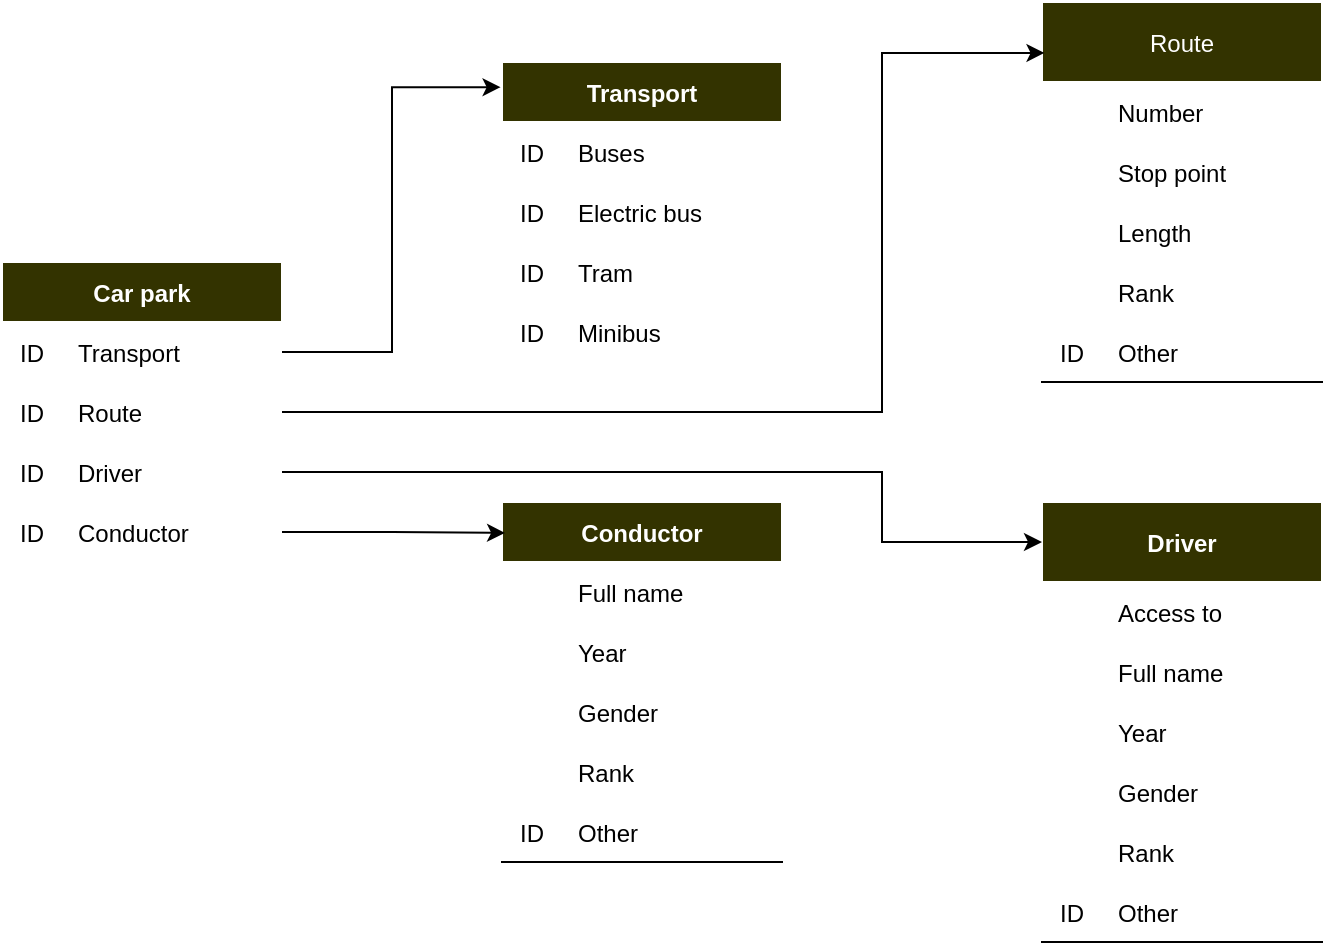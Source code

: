 <mxfile>
    <diagram id="J2nC1KWjKBRwTi9BxxFd" name="Страница 1">
        <mxGraphModel dx="1103" dy="544" grid="1" gridSize="10" guides="1" tooltips="1" connect="1" arrows="1" fold="1" page="1" pageScale="1" pageWidth="827" pageHeight="1169" math="0" shadow="0">
            <root>
                <mxCell id="0"/>
                <mxCell id="1" parent="0"/>
                <mxCell id="tREHJ7N1_3BdbwjRPUHt-402" value="Car park" style="shape=table;startSize=30;container=1;collapsible=1;childLayout=tableLayout;fixedRows=1;rowLines=0;fontStyle=1;align=center;resizeLast=1;fillColor=#333300;fontColor=#ffffff;strokeColor=#FFFFFF;gradientColor=none;swimlaneFillColor=default;" parent="1" vertex="1">
                    <mxGeometry x="80" y="340" width="140" height="150" as="geometry"/>
                </mxCell>
                <object label="" placeholders="1" id="tREHJ7N1_3BdbwjRPUHt-406">
                    <mxCell style="shape=tableRow;horizontal=0;startSize=0;swimlaneHead=0;swimlaneBody=0;fillColor=none;collapsible=0;dropTarget=0;points=[[0,0.5],[1,0.5]];portConstraint=eastwest;top=0;left=0;right=0;bottom=0;" parent="tREHJ7N1_3BdbwjRPUHt-402" vertex="1">
                        <mxGeometry y="30" width="140" height="30" as="geometry"/>
                    </mxCell>
                </object>
                <mxCell id="tREHJ7N1_3BdbwjRPUHt-407" value="ID" style="shape=partialRectangle;connectable=0;fillColor=none;top=0;left=0;bottom=0;right=0;editable=1;overflow=hidden;" parent="tREHJ7N1_3BdbwjRPUHt-406" vertex="1">
                    <mxGeometry width="30" height="30" as="geometry">
                        <mxRectangle width="30" height="30" as="alternateBounds"/>
                    </mxGeometry>
                </mxCell>
                <mxCell id="tREHJ7N1_3BdbwjRPUHt-408" value="Transport" style="shape=partialRectangle;connectable=0;fillColor=none;top=0;left=0;bottom=0;right=0;align=left;spacingLeft=6;overflow=hidden;" parent="tREHJ7N1_3BdbwjRPUHt-406" vertex="1">
                    <mxGeometry x="30" width="110" height="30" as="geometry">
                        <mxRectangle width="110" height="30" as="alternateBounds"/>
                    </mxGeometry>
                </mxCell>
                <mxCell id="tREHJ7N1_3BdbwjRPUHt-409" value="" style="shape=tableRow;horizontal=0;startSize=0;swimlaneHead=0;swimlaneBody=0;fillColor=none;collapsible=0;dropTarget=0;points=[[0,0.5],[1,0.5]];portConstraint=eastwest;top=0;left=0;right=0;bottom=0;" parent="tREHJ7N1_3BdbwjRPUHt-402" vertex="1">
                    <mxGeometry y="60" width="140" height="30" as="geometry"/>
                </mxCell>
                <mxCell id="tREHJ7N1_3BdbwjRPUHt-410" value="ID" style="shape=partialRectangle;connectable=0;fillColor=none;top=0;left=0;bottom=0;right=0;editable=1;overflow=hidden;" parent="tREHJ7N1_3BdbwjRPUHt-409" vertex="1">
                    <mxGeometry width="30" height="30" as="geometry">
                        <mxRectangle width="30" height="30" as="alternateBounds"/>
                    </mxGeometry>
                </mxCell>
                <mxCell id="tREHJ7N1_3BdbwjRPUHt-411" value="Route" style="shape=partialRectangle;connectable=0;fillColor=none;top=0;left=0;bottom=0;right=0;align=left;spacingLeft=6;overflow=hidden;" parent="tREHJ7N1_3BdbwjRPUHt-409" vertex="1">
                    <mxGeometry x="30" width="110" height="30" as="geometry">
                        <mxRectangle width="110" height="30" as="alternateBounds"/>
                    </mxGeometry>
                </mxCell>
                <mxCell id="tREHJ7N1_3BdbwjRPUHt-412" value="" style="shape=tableRow;horizontal=0;startSize=0;swimlaneHead=0;swimlaneBody=0;fillColor=none;collapsible=0;dropTarget=0;points=[[0,0.5],[1,0.5]];portConstraint=eastwest;top=0;left=0;right=0;bottom=0;" parent="tREHJ7N1_3BdbwjRPUHt-402" vertex="1">
                    <mxGeometry y="90" width="140" height="30" as="geometry"/>
                </mxCell>
                <mxCell id="tREHJ7N1_3BdbwjRPUHt-413" value="ID" style="shape=partialRectangle;connectable=0;fillColor=none;top=0;left=0;bottom=0;right=0;editable=1;overflow=hidden;" parent="tREHJ7N1_3BdbwjRPUHt-412" vertex="1">
                    <mxGeometry width="30" height="30" as="geometry">
                        <mxRectangle width="30" height="30" as="alternateBounds"/>
                    </mxGeometry>
                </mxCell>
                <mxCell id="tREHJ7N1_3BdbwjRPUHt-414" value="Driver" style="shape=partialRectangle;connectable=0;fillColor=none;top=0;left=0;bottom=0;right=0;align=left;spacingLeft=6;overflow=hidden;" parent="tREHJ7N1_3BdbwjRPUHt-412" vertex="1">
                    <mxGeometry x="30" width="110" height="30" as="geometry">
                        <mxRectangle width="110" height="30" as="alternateBounds"/>
                    </mxGeometry>
                </mxCell>
                <mxCell id="tREHJ7N1_3BdbwjRPUHt-415" value="" style="shape=tableRow;horizontal=0;startSize=0;swimlaneHead=0;swimlaneBody=0;fillColor=none;collapsible=0;dropTarget=0;points=[[0,0.5],[1,0.5]];portConstraint=eastwest;top=0;left=0;right=0;bottom=0;" parent="tREHJ7N1_3BdbwjRPUHt-402" vertex="1">
                    <mxGeometry y="120" width="140" height="30" as="geometry"/>
                </mxCell>
                <mxCell id="tREHJ7N1_3BdbwjRPUHt-416" value="ID" style="shape=partialRectangle;connectable=0;fillColor=none;top=0;left=0;bottom=0;right=0;editable=1;overflow=hidden;" parent="tREHJ7N1_3BdbwjRPUHt-415" vertex="1">
                    <mxGeometry width="30" height="30" as="geometry">
                        <mxRectangle width="30" height="30" as="alternateBounds"/>
                    </mxGeometry>
                </mxCell>
                <mxCell id="tREHJ7N1_3BdbwjRPUHt-417" value="Conductor" style="shape=partialRectangle;connectable=0;fillColor=none;top=0;left=0;bottom=0;right=0;align=left;spacingLeft=6;overflow=hidden;" parent="tREHJ7N1_3BdbwjRPUHt-415" vertex="1">
                    <mxGeometry x="30" width="110" height="30" as="geometry">
                        <mxRectangle width="110" height="30" as="alternateBounds"/>
                    </mxGeometry>
                </mxCell>
                <mxCell id="tREHJ7N1_3BdbwjRPUHt-418" value="Transport" style="shape=table;startSize=30;container=1;collapsible=1;childLayout=tableLayout;fixedRows=1;rowLines=0;fontStyle=1;align=center;resizeLast=1;fillColor=#333300;fontColor=#ffffff;strokeColor=#FFFFFF;gradientColor=none;swimlaneFillColor=default;" parent="1" vertex="1">
                    <mxGeometry x="330" y="240" width="140" height="150" as="geometry"/>
                </mxCell>
                <mxCell id="tREHJ7N1_3BdbwjRPUHt-422" value="" style="shape=tableRow;horizontal=0;startSize=0;swimlaneHead=0;swimlaneBody=0;fillColor=none;collapsible=0;dropTarget=0;points=[[0,0.5],[1,0.5]];portConstraint=eastwest;top=0;left=0;right=0;bottom=0;" parent="tREHJ7N1_3BdbwjRPUHt-418" vertex="1">
                    <mxGeometry y="30" width="140" height="30" as="geometry"/>
                </mxCell>
                <mxCell id="tREHJ7N1_3BdbwjRPUHt-423" value="ID" style="shape=partialRectangle;connectable=0;fillColor=none;top=0;left=0;bottom=0;right=0;editable=1;overflow=hidden;" parent="tREHJ7N1_3BdbwjRPUHt-422" vertex="1">
                    <mxGeometry width="30" height="30" as="geometry">
                        <mxRectangle width="30" height="30" as="alternateBounds"/>
                    </mxGeometry>
                </mxCell>
                <mxCell id="tREHJ7N1_3BdbwjRPUHt-424" value="Buses" style="shape=partialRectangle;connectable=0;fillColor=none;top=0;left=0;bottom=0;right=0;align=left;spacingLeft=6;overflow=hidden;" parent="tREHJ7N1_3BdbwjRPUHt-422" vertex="1">
                    <mxGeometry x="30" width="110" height="30" as="geometry">
                        <mxRectangle width="110" height="30" as="alternateBounds"/>
                    </mxGeometry>
                </mxCell>
                <mxCell id="tREHJ7N1_3BdbwjRPUHt-425" value="" style="shape=tableRow;horizontal=0;startSize=0;swimlaneHead=0;swimlaneBody=0;fillColor=none;collapsible=0;dropTarget=0;points=[[0,0.5],[1,0.5]];portConstraint=eastwest;top=0;left=0;right=0;bottom=0;" parent="tREHJ7N1_3BdbwjRPUHt-418" vertex="1">
                    <mxGeometry y="60" width="140" height="30" as="geometry"/>
                </mxCell>
                <mxCell id="tREHJ7N1_3BdbwjRPUHt-426" value="ID" style="shape=partialRectangle;connectable=0;fillColor=none;top=0;left=0;bottom=0;right=0;editable=1;overflow=hidden;" parent="tREHJ7N1_3BdbwjRPUHt-425" vertex="1">
                    <mxGeometry width="30" height="30" as="geometry">
                        <mxRectangle width="30" height="30" as="alternateBounds"/>
                    </mxGeometry>
                </mxCell>
                <mxCell id="tREHJ7N1_3BdbwjRPUHt-427" value="Electric bus" style="shape=partialRectangle;connectable=0;fillColor=none;top=0;left=0;bottom=0;right=0;align=left;spacingLeft=6;overflow=hidden;" parent="tREHJ7N1_3BdbwjRPUHt-425" vertex="1">
                    <mxGeometry x="30" width="110" height="30" as="geometry">
                        <mxRectangle width="110" height="30" as="alternateBounds"/>
                    </mxGeometry>
                </mxCell>
                <mxCell id="tREHJ7N1_3BdbwjRPUHt-428" value="" style="shape=tableRow;horizontal=0;startSize=0;swimlaneHead=0;swimlaneBody=0;fillColor=none;collapsible=0;dropTarget=0;points=[[0,0.5],[1,0.5]];portConstraint=eastwest;top=0;left=0;right=0;bottom=0;" parent="tREHJ7N1_3BdbwjRPUHt-418" vertex="1">
                    <mxGeometry y="90" width="140" height="30" as="geometry"/>
                </mxCell>
                <mxCell id="tREHJ7N1_3BdbwjRPUHt-429" value="ID" style="shape=partialRectangle;connectable=0;fillColor=none;top=0;left=0;bottom=0;right=0;editable=1;overflow=hidden;" parent="tREHJ7N1_3BdbwjRPUHt-428" vertex="1">
                    <mxGeometry width="30" height="30" as="geometry">
                        <mxRectangle width="30" height="30" as="alternateBounds"/>
                    </mxGeometry>
                </mxCell>
                <mxCell id="tREHJ7N1_3BdbwjRPUHt-430" value="Tram" style="shape=partialRectangle;connectable=0;fillColor=none;top=0;left=0;bottom=0;right=0;align=left;spacingLeft=6;overflow=hidden;" parent="tREHJ7N1_3BdbwjRPUHt-428" vertex="1">
                    <mxGeometry x="30" width="110" height="30" as="geometry">
                        <mxRectangle width="110" height="30" as="alternateBounds"/>
                    </mxGeometry>
                </mxCell>
                <mxCell id="tREHJ7N1_3BdbwjRPUHt-431" value="" style="shape=tableRow;horizontal=0;startSize=0;swimlaneHead=0;swimlaneBody=0;fillColor=none;collapsible=0;dropTarget=0;points=[[0,0.5],[1,0.5]];portConstraint=eastwest;top=0;left=0;right=0;bottom=0;" parent="tREHJ7N1_3BdbwjRPUHt-418" vertex="1">
                    <mxGeometry y="120" width="140" height="30" as="geometry"/>
                </mxCell>
                <mxCell id="tREHJ7N1_3BdbwjRPUHt-432" value="ID" style="shape=partialRectangle;connectable=0;fillColor=none;top=0;left=0;bottom=0;right=0;editable=1;overflow=hidden;" parent="tREHJ7N1_3BdbwjRPUHt-431" vertex="1">
                    <mxGeometry width="30" height="30" as="geometry">
                        <mxRectangle width="30" height="30" as="alternateBounds"/>
                    </mxGeometry>
                </mxCell>
                <mxCell id="tREHJ7N1_3BdbwjRPUHt-433" value="Minibus" style="shape=partialRectangle;connectable=0;fillColor=none;top=0;left=0;bottom=0;right=0;align=left;spacingLeft=6;overflow=hidden;" parent="tREHJ7N1_3BdbwjRPUHt-431" vertex="1">
                    <mxGeometry x="30" width="110" height="30" as="geometry">
                        <mxRectangle width="110" height="30" as="alternateBounds"/>
                    </mxGeometry>
                </mxCell>
                <mxCell id="tREHJ7N1_3BdbwjRPUHt-434" style="edgeStyle=orthogonalEdgeStyle;rounded=0;orthogonalLoop=1;jettySize=auto;html=1;exitX=1;exitY=0.5;exitDx=0;exitDy=0;entryX=-0.005;entryY=0.084;entryDx=0;entryDy=0;entryPerimeter=0;" parent="1" source="tREHJ7N1_3BdbwjRPUHt-406" target="tREHJ7N1_3BdbwjRPUHt-418" edge="1">
                    <mxGeometry relative="1" as="geometry"/>
                </mxCell>
                <mxCell id="tREHJ7N1_3BdbwjRPUHt-435" value="Driver" style="shape=table;startSize=40;container=1;collapsible=1;childLayout=tableLayout;fixedRows=1;rowLines=0;fontStyle=1;align=center;resizeLast=1;fillColor=#333300;fontColor=#ffffff;strokeColor=#FFFFFF;gradientColor=none;swimlaneFillColor=default;" parent="1" vertex="1">
                    <mxGeometry x="600" y="460" width="140" height="220" as="geometry"/>
                </mxCell>
                <mxCell id="2" style="shape=tableRow;horizontal=0;startSize=0;swimlaneHead=0;swimlaneBody=0;fillColor=none;collapsible=0;dropTarget=0;points=[[0,0.5],[1,0.5]];portConstraint=eastwest;top=0;left=0;right=0;bottom=0;" vertex="1" parent="tREHJ7N1_3BdbwjRPUHt-435">
                    <mxGeometry y="40" width="140" height="30" as="geometry"/>
                </mxCell>
                <mxCell id="3" style="shape=partialRectangle;connectable=0;fillColor=none;top=0;left=0;bottom=0;right=0;editable=1;overflow=hidden;" vertex="1" parent="2">
                    <mxGeometry width="30" height="30" as="geometry">
                        <mxRectangle width="30" height="30" as="alternateBounds"/>
                    </mxGeometry>
                </mxCell>
                <mxCell id="4" value="Access to" style="shape=partialRectangle;connectable=0;fillColor=none;top=0;left=0;bottom=0;right=0;align=left;spacingLeft=6;overflow=hidden;" vertex="1" parent="2">
                    <mxGeometry x="30" width="110" height="30" as="geometry">
                        <mxRectangle width="110" height="30" as="alternateBounds"/>
                    </mxGeometry>
                </mxCell>
                <mxCell id="tREHJ7N1_3BdbwjRPUHt-439" value="" style="shape=tableRow;horizontal=0;startSize=0;swimlaneHead=0;swimlaneBody=0;fillColor=none;collapsible=0;dropTarget=0;points=[[0,0.5],[1,0.5]];portConstraint=eastwest;top=0;left=0;right=0;bottom=0;" parent="tREHJ7N1_3BdbwjRPUHt-435" vertex="1">
                    <mxGeometry y="70" width="140" height="30" as="geometry"/>
                </mxCell>
                <mxCell id="tREHJ7N1_3BdbwjRPUHt-440" value="" style="shape=partialRectangle;connectable=0;fillColor=none;top=0;left=0;bottom=0;right=0;editable=1;overflow=hidden;" parent="tREHJ7N1_3BdbwjRPUHt-439" vertex="1">
                    <mxGeometry width="30" height="30" as="geometry">
                        <mxRectangle width="30" height="30" as="alternateBounds"/>
                    </mxGeometry>
                </mxCell>
                <mxCell id="tREHJ7N1_3BdbwjRPUHt-441" value="Full name" style="shape=partialRectangle;connectable=0;fillColor=none;top=0;left=0;bottom=0;right=0;align=left;spacingLeft=6;overflow=hidden;" parent="tREHJ7N1_3BdbwjRPUHt-439" vertex="1">
                    <mxGeometry x="30" width="110" height="30" as="geometry">
                        <mxRectangle width="110" height="30" as="alternateBounds"/>
                    </mxGeometry>
                </mxCell>
                <mxCell id="tREHJ7N1_3BdbwjRPUHt-442" value="" style="shape=tableRow;horizontal=0;startSize=0;swimlaneHead=0;swimlaneBody=0;fillColor=none;collapsible=0;dropTarget=0;points=[[0,0.5],[1,0.5]];portConstraint=eastwest;top=0;left=0;right=0;bottom=0;" parent="tREHJ7N1_3BdbwjRPUHt-435" vertex="1">
                    <mxGeometry y="100" width="140" height="30" as="geometry"/>
                </mxCell>
                <mxCell id="tREHJ7N1_3BdbwjRPUHt-443" value="" style="shape=partialRectangle;connectable=0;fillColor=none;top=0;left=0;bottom=0;right=0;editable=1;overflow=hidden;" parent="tREHJ7N1_3BdbwjRPUHt-442" vertex="1">
                    <mxGeometry width="30" height="30" as="geometry">
                        <mxRectangle width="30" height="30" as="alternateBounds"/>
                    </mxGeometry>
                </mxCell>
                <mxCell id="tREHJ7N1_3BdbwjRPUHt-444" value="Year" style="shape=partialRectangle;connectable=0;fillColor=none;top=0;left=0;bottom=0;right=0;align=left;spacingLeft=6;overflow=hidden;" parent="tREHJ7N1_3BdbwjRPUHt-442" vertex="1">
                    <mxGeometry x="30" width="110" height="30" as="geometry">
                        <mxRectangle width="110" height="30" as="alternateBounds"/>
                    </mxGeometry>
                </mxCell>
                <mxCell id="tREHJ7N1_3BdbwjRPUHt-445" value="" style="shape=tableRow;horizontal=0;startSize=0;swimlaneHead=0;swimlaneBody=0;fillColor=none;collapsible=0;dropTarget=0;points=[[0,0.5],[1,0.5]];portConstraint=eastwest;top=0;left=0;right=0;bottom=0;" parent="tREHJ7N1_3BdbwjRPUHt-435" vertex="1">
                    <mxGeometry y="130" width="140" height="30" as="geometry"/>
                </mxCell>
                <mxCell id="tREHJ7N1_3BdbwjRPUHt-446" value="" style="shape=partialRectangle;connectable=0;fillColor=none;top=0;left=0;bottom=0;right=0;editable=1;overflow=hidden;" parent="tREHJ7N1_3BdbwjRPUHt-445" vertex="1">
                    <mxGeometry width="30" height="30" as="geometry">
                        <mxRectangle width="30" height="30" as="alternateBounds"/>
                    </mxGeometry>
                </mxCell>
                <mxCell id="tREHJ7N1_3BdbwjRPUHt-447" value="Gender" style="shape=partialRectangle;connectable=0;fillColor=none;top=0;left=0;bottom=0;right=0;align=left;spacingLeft=6;overflow=hidden;" parent="tREHJ7N1_3BdbwjRPUHt-445" vertex="1">
                    <mxGeometry x="30" width="110" height="30" as="geometry">
                        <mxRectangle width="110" height="30" as="alternateBounds"/>
                    </mxGeometry>
                </mxCell>
                <mxCell id="tREHJ7N1_3BdbwjRPUHt-448" value="" style="shape=tableRow;horizontal=0;startSize=0;swimlaneHead=0;swimlaneBody=0;fillColor=none;collapsible=0;dropTarget=0;points=[[0,0.5],[1,0.5]];portConstraint=eastwest;top=0;left=0;right=0;bottom=0;" parent="tREHJ7N1_3BdbwjRPUHt-435" vertex="1">
                    <mxGeometry y="160" width="140" height="30" as="geometry"/>
                </mxCell>
                <mxCell id="tREHJ7N1_3BdbwjRPUHt-449" value="" style="shape=partialRectangle;connectable=0;fillColor=none;top=0;left=0;bottom=0;right=0;editable=1;overflow=hidden;" parent="tREHJ7N1_3BdbwjRPUHt-448" vertex="1">
                    <mxGeometry width="30" height="30" as="geometry">
                        <mxRectangle width="30" height="30" as="alternateBounds"/>
                    </mxGeometry>
                </mxCell>
                <mxCell id="tREHJ7N1_3BdbwjRPUHt-450" value="Rank" style="shape=partialRectangle;connectable=0;fillColor=none;top=0;left=0;bottom=0;right=0;align=left;spacingLeft=6;overflow=hidden;" parent="tREHJ7N1_3BdbwjRPUHt-448" vertex="1">
                    <mxGeometry x="30" width="110" height="30" as="geometry">
                        <mxRectangle width="110" height="30" as="alternateBounds"/>
                    </mxGeometry>
                </mxCell>
                <mxCell id="tREHJ7N1_3BdbwjRPUHt-436" value="" style="shape=tableRow;horizontal=0;startSize=0;swimlaneHead=0;swimlaneBody=0;fillColor=none;collapsible=0;dropTarget=0;points=[[0,0.5],[1,0.5]];portConstraint=eastwest;top=0;left=0;right=0;bottom=1;" parent="tREHJ7N1_3BdbwjRPUHt-435" vertex="1">
                    <mxGeometry y="190" width="140" height="30" as="geometry"/>
                </mxCell>
                <mxCell id="tREHJ7N1_3BdbwjRPUHt-437" value="ID" style="shape=partialRectangle;connectable=0;fillColor=none;top=0;left=0;bottom=0;right=0;fontStyle=0;overflow=hidden;" parent="tREHJ7N1_3BdbwjRPUHt-436" vertex="1">
                    <mxGeometry width="30" height="30" as="geometry">
                        <mxRectangle width="30" height="30" as="alternateBounds"/>
                    </mxGeometry>
                </mxCell>
                <mxCell id="tREHJ7N1_3BdbwjRPUHt-438" value="Other" style="shape=partialRectangle;connectable=0;fillColor=none;top=0;left=0;bottom=0;right=0;align=left;spacingLeft=6;fontStyle=0;overflow=hidden;" parent="tREHJ7N1_3BdbwjRPUHt-436" vertex="1">
                    <mxGeometry x="30" width="110" height="30" as="geometry">
                        <mxRectangle width="110" height="30" as="alternateBounds"/>
                    </mxGeometry>
                </mxCell>
                <mxCell id="tREHJ7N1_3BdbwjRPUHt-451" value="Route" style="shape=table;startSize=40;container=1;collapsible=1;childLayout=tableLayout;fixedRows=1;rowLines=0;fontStyle=0;align=center;resizeLast=1;fillColor=#333300;fontColor=#ffffff;strokeColor=#FFFFFF;gradientColor=none;swimlaneFillColor=default;" parent="1" vertex="1">
                    <mxGeometry x="600" y="210" width="140" height="190" as="geometry"/>
                </mxCell>
                <mxCell id="tREHJ7N1_3BdbwjRPUHt-455" value="" style="shape=tableRow;horizontal=0;startSize=0;swimlaneHead=0;swimlaneBody=0;fillColor=none;collapsible=0;dropTarget=0;points=[[0,0.5],[1,0.5]];portConstraint=eastwest;top=0;left=0;right=0;bottom=0;" parent="tREHJ7N1_3BdbwjRPUHt-451" vertex="1">
                    <mxGeometry y="40" width="140" height="30" as="geometry"/>
                </mxCell>
                <mxCell id="tREHJ7N1_3BdbwjRPUHt-456" value="" style="shape=partialRectangle;connectable=0;fillColor=none;top=0;left=0;bottom=0;right=0;editable=1;overflow=hidden;" parent="tREHJ7N1_3BdbwjRPUHt-455" vertex="1">
                    <mxGeometry width="30" height="30" as="geometry">
                        <mxRectangle width="30" height="30" as="alternateBounds"/>
                    </mxGeometry>
                </mxCell>
                <mxCell id="tREHJ7N1_3BdbwjRPUHt-457" value="Number" style="shape=partialRectangle;connectable=0;fillColor=none;top=0;left=0;bottom=0;right=0;align=left;spacingLeft=6;overflow=hidden;" parent="tREHJ7N1_3BdbwjRPUHt-455" vertex="1">
                    <mxGeometry x="30" width="110" height="30" as="geometry">
                        <mxRectangle width="110" height="30" as="alternateBounds"/>
                    </mxGeometry>
                </mxCell>
                <mxCell id="tREHJ7N1_3BdbwjRPUHt-458" value="" style="shape=tableRow;horizontal=0;startSize=0;swimlaneHead=0;swimlaneBody=0;fillColor=none;collapsible=0;dropTarget=0;points=[[0,0.5],[1,0.5]];portConstraint=eastwest;top=0;left=0;right=0;bottom=0;" parent="tREHJ7N1_3BdbwjRPUHt-451" vertex="1">
                    <mxGeometry y="70" width="140" height="30" as="geometry"/>
                </mxCell>
                <mxCell id="tREHJ7N1_3BdbwjRPUHt-459" value="" style="shape=partialRectangle;connectable=0;fillColor=none;top=0;left=0;bottom=0;right=0;editable=1;overflow=hidden;" parent="tREHJ7N1_3BdbwjRPUHt-458" vertex="1">
                    <mxGeometry width="30" height="30" as="geometry">
                        <mxRectangle width="30" height="30" as="alternateBounds"/>
                    </mxGeometry>
                </mxCell>
                <mxCell id="tREHJ7N1_3BdbwjRPUHt-460" value="Stop point" style="shape=partialRectangle;connectable=0;fillColor=none;top=0;left=0;bottom=0;right=0;align=left;spacingLeft=6;overflow=hidden;" parent="tREHJ7N1_3BdbwjRPUHt-458" vertex="1">
                    <mxGeometry x="30" width="110" height="30" as="geometry">
                        <mxRectangle width="110" height="30" as="alternateBounds"/>
                    </mxGeometry>
                </mxCell>
                <mxCell id="tREHJ7N1_3BdbwjRPUHt-461" value="" style="shape=tableRow;horizontal=0;startSize=0;swimlaneHead=0;swimlaneBody=0;fillColor=none;collapsible=0;dropTarget=0;points=[[0,0.5],[1,0.5]];portConstraint=eastwest;top=0;left=0;right=0;bottom=0;" parent="tREHJ7N1_3BdbwjRPUHt-451" vertex="1">
                    <mxGeometry y="100" width="140" height="30" as="geometry"/>
                </mxCell>
                <mxCell id="tREHJ7N1_3BdbwjRPUHt-462" value="" style="shape=partialRectangle;connectable=0;fillColor=none;top=0;left=0;bottom=0;right=0;editable=1;overflow=hidden;" parent="tREHJ7N1_3BdbwjRPUHt-461" vertex="1">
                    <mxGeometry width="30" height="30" as="geometry">
                        <mxRectangle width="30" height="30" as="alternateBounds"/>
                    </mxGeometry>
                </mxCell>
                <mxCell id="tREHJ7N1_3BdbwjRPUHt-463" value="Length" style="shape=partialRectangle;connectable=0;fillColor=none;top=0;left=0;bottom=0;right=0;align=left;spacingLeft=6;overflow=hidden;" parent="tREHJ7N1_3BdbwjRPUHt-461" vertex="1">
                    <mxGeometry x="30" width="110" height="30" as="geometry">
                        <mxRectangle width="110" height="30" as="alternateBounds"/>
                    </mxGeometry>
                </mxCell>
                <mxCell id="tREHJ7N1_3BdbwjRPUHt-464" value="" style="shape=tableRow;horizontal=0;startSize=0;swimlaneHead=0;swimlaneBody=0;fillColor=none;collapsible=0;dropTarget=0;points=[[0,0.5],[1,0.5]];portConstraint=eastwest;top=0;left=0;right=0;bottom=0;" parent="tREHJ7N1_3BdbwjRPUHt-451" vertex="1">
                    <mxGeometry y="130" width="140" height="30" as="geometry"/>
                </mxCell>
                <mxCell id="tREHJ7N1_3BdbwjRPUHt-465" value="" style="shape=partialRectangle;connectable=0;fillColor=none;top=0;left=0;bottom=0;right=0;editable=1;overflow=hidden;" parent="tREHJ7N1_3BdbwjRPUHt-464" vertex="1">
                    <mxGeometry width="30" height="30" as="geometry">
                        <mxRectangle width="30" height="30" as="alternateBounds"/>
                    </mxGeometry>
                </mxCell>
                <mxCell id="tREHJ7N1_3BdbwjRPUHt-466" value="Rank" style="shape=partialRectangle;connectable=0;fillColor=none;top=0;left=0;bottom=0;right=0;align=left;spacingLeft=6;overflow=hidden;" parent="tREHJ7N1_3BdbwjRPUHt-464" vertex="1">
                    <mxGeometry x="30" width="110" height="30" as="geometry">
                        <mxRectangle width="110" height="30" as="alternateBounds"/>
                    </mxGeometry>
                </mxCell>
                <mxCell id="tREHJ7N1_3BdbwjRPUHt-452" value="" style="shape=tableRow;horizontal=0;startSize=0;swimlaneHead=0;swimlaneBody=0;fillColor=none;collapsible=0;dropTarget=0;points=[[0,0.5],[1,0.5]];portConstraint=eastwest;top=0;left=0;right=0;bottom=1;" parent="tREHJ7N1_3BdbwjRPUHt-451" vertex="1">
                    <mxGeometry y="160" width="140" height="30" as="geometry"/>
                </mxCell>
                <mxCell id="tREHJ7N1_3BdbwjRPUHt-453" value="ID" style="shape=partialRectangle;connectable=0;fillColor=none;top=0;left=0;bottom=0;right=0;fontStyle=0;overflow=hidden;" parent="tREHJ7N1_3BdbwjRPUHt-452" vertex="1">
                    <mxGeometry width="30" height="30" as="geometry">
                        <mxRectangle width="30" height="30" as="alternateBounds"/>
                    </mxGeometry>
                </mxCell>
                <mxCell id="tREHJ7N1_3BdbwjRPUHt-454" value="Other" style="shape=partialRectangle;connectable=0;fillColor=none;top=0;left=0;bottom=0;right=0;align=left;spacingLeft=6;fontStyle=0;overflow=hidden;" parent="tREHJ7N1_3BdbwjRPUHt-452" vertex="1">
                    <mxGeometry x="30" width="110" height="30" as="geometry">
                        <mxRectangle width="110" height="30" as="alternateBounds"/>
                    </mxGeometry>
                </mxCell>
                <mxCell id="tREHJ7N1_3BdbwjRPUHt-467" style="edgeStyle=orthogonalEdgeStyle;rounded=0;orthogonalLoop=1;jettySize=auto;html=1;exitX=1;exitY=0.5;exitDx=0;exitDy=0;entryX=0.009;entryY=0.134;entryDx=0;entryDy=0;entryPerimeter=0;" parent="1" source="tREHJ7N1_3BdbwjRPUHt-409" target="tREHJ7N1_3BdbwjRPUHt-451" edge="1">
                    <mxGeometry relative="1" as="geometry">
                        <mxPoint x="600" y="305" as="targetPoint"/>
                        <Array as="points">
                            <mxPoint x="520" y="415"/>
                            <mxPoint x="520" y="235"/>
                        </Array>
                    </mxGeometry>
                </mxCell>
                <mxCell id="tREHJ7N1_3BdbwjRPUHt-468" style="edgeStyle=orthogonalEdgeStyle;rounded=0;orthogonalLoop=1;jettySize=auto;html=1;exitX=1;exitY=0.5;exitDx=0;exitDy=0;entryX=0;entryY=0.091;entryDx=0;entryDy=0;entryPerimeter=0;" parent="1" source="tREHJ7N1_3BdbwjRPUHt-412" target="tREHJ7N1_3BdbwjRPUHt-435" edge="1">
                    <mxGeometry relative="1" as="geometry">
                        <mxPoint x="600" y="580" as="targetPoint"/>
                        <Array as="points">
                            <mxPoint x="520" y="445"/>
                            <mxPoint x="520" y="480"/>
                        </Array>
                    </mxGeometry>
                </mxCell>
                <mxCell id="tREHJ7N1_3BdbwjRPUHt-469" value="Conductor" style="shape=table;startSize=30;container=1;collapsible=1;childLayout=tableLayout;fixedRows=1;rowLines=0;fontStyle=1;align=center;resizeLast=1;fillColor=#333300;fontColor=#ffffff;strokeColor=#FFFFFF;gradientColor=none;swimlaneFillColor=default;" parent="1" vertex="1">
                    <mxGeometry x="330" y="460" width="140" height="180" as="geometry"/>
                </mxCell>
                <mxCell id="tREHJ7N1_3BdbwjRPUHt-473" value="" style="shape=tableRow;horizontal=0;startSize=0;swimlaneHead=0;swimlaneBody=0;fillColor=none;collapsible=0;dropTarget=0;points=[[0,0.5],[1,0.5]];portConstraint=eastwest;top=0;left=0;right=0;bottom=0;" parent="tREHJ7N1_3BdbwjRPUHt-469" vertex="1">
                    <mxGeometry y="30" width="140" height="30" as="geometry"/>
                </mxCell>
                <mxCell id="tREHJ7N1_3BdbwjRPUHt-474" value="" style="shape=partialRectangle;connectable=0;fillColor=none;top=0;left=0;bottom=0;right=0;editable=1;overflow=hidden;" parent="tREHJ7N1_3BdbwjRPUHt-473" vertex="1">
                    <mxGeometry width="30" height="30" as="geometry">
                        <mxRectangle width="30" height="30" as="alternateBounds"/>
                    </mxGeometry>
                </mxCell>
                <mxCell id="tREHJ7N1_3BdbwjRPUHt-475" value="Full name" style="shape=partialRectangle;connectable=0;fillColor=none;top=0;left=0;bottom=0;right=0;align=left;spacingLeft=6;overflow=hidden;" parent="tREHJ7N1_3BdbwjRPUHt-473" vertex="1">
                    <mxGeometry x="30" width="110" height="30" as="geometry">
                        <mxRectangle width="110" height="30" as="alternateBounds"/>
                    </mxGeometry>
                </mxCell>
                <mxCell id="tREHJ7N1_3BdbwjRPUHt-476" value="" style="shape=tableRow;horizontal=0;startSize=0;swimlaneHead=0;swimlaneBody=0;fillColor=none;collapsible=0;dropTarget=0;points=[[0,0.5],[1,0.5]];portConstraint=eastwest;top=0;left=0;right=0;bottom=0;" parent="tREHJ7N1_3BdbwjRPUHt-469" vertex="1">
                    <mxGeometry y="60" width="140" height="30" as="geometry"/>
                </mxCell>
                <mxCell id="tREHJ7N1_3BdbwjRPUHt-477" value="" style="shape=partialRectangle;connectable=0;fillColor=none;top=0;left=0;bottom=0;right=0;editable=1;overflow=hidden;" parent="tREHJ7N1_3BdbwjRPUHt-476" vertex="1">
                    <mxGeometry width="30" height="30" as="geometry">
                        <mxRectangle width="30" height="30" as="alternateBounds"/>
                    </mxGeometry>
                </mxCell>
                <mxCell id="tREHJ7N1_3BdbwjRPUHt-478" value="Year" style="shape=partialRectangle;connectable=0;fillColor=none;top=0;left=0;bottom=0;right=0;align=left;spacingLeft=6;overflow=hidden;" parent="tREHJ7N1_3BdbwjRPUHt-476" vertex="1">
                    <mxGeometry x="30" width="110" height="30" as="geometry">
                        <mxRectangle width="110" height="30" as="alternateBounds"/>
                    </mxGeometry>
                </mxCell>
                <mxCell id="tREHJ7N1_3BdbwjRPUHt-479" value="" style="shape=tableRow;horizontal=0;startSize=0;swimlaneHead=0;swimlaneBody=0;fillColor=none;collapsible=0;dropTarget=0;points=[[0,0.5],[1,0.5]];portConstraint=eastwest;top=0;left=0;right=0;bottom=0;" parent="tREHJ7N1_3BdbwjRPUHt-469" vertex="1">
                    <mxGeometry y="90" width="140" height="30" as="geometry"/>
                </mxCell>
                <mxCell id="tREHJ7N1_3BdbwjRPUHt-480" value="" style="shape=partialRectangle;connectable=0;fillColor=none;top=0;left=0;bottom=0;right=0;editable=1;overflow=hidden;" parent="tREHJ7N1_3BdbwjRPUHt-479" vertex="1">
                    <mxGeometry width="30" height="30" as="geometry">
                        <mxRectangle width="30" height="30" as="alternateBounds"/>
                    </mxGeometry>
                </mxCell>
                <mxCell id="tREHJ7N1_3BdbwjRPUHt-481" value="Gender" style="shape=partialRectangle;connectable=0;fillColor=none;top=0;left=0;bottom=0;right=0;align=left;spacingLeft=6;overflow=hidden;" parent="tREHJ7N1_3BdbwjRPUHt-479" vertex="1">
                    <mxGeometry x="30" width="110" height="30" as="geometry">
                        <mxRectangle width="110" height="30" as="alternateBounds"/>
                    </mxGeometry>
                </mxCell>
                <mxCell id="tREHJ7N1_3BdbwjRPUHt-482" value="" style="shape=tableRow;horizontal=0;startSize=0;swimlaneHead=0;swimlaneBody=0;fillColor=none;collapsible=0;dropTarget=0;points=[[0,0.5],[1,0.5]];portConstraint=eastwest;top=0;left=0;right=0;bottom=0;" parent="tREHJ7N1_3BdbwjRPUHt-469" vertex="1">
                    <mxGeometry y="120" width="140" height="30" as="geometry"/>
                </mxCell>
                <mxCell id="tREHJ7N1_3BdbwjRPUHt-483" value="" style="shape=partialRectangle;connectable=0;fillColor=none;top=0;left=0;bottom=0;right=0;editable=1;overflow=hidden;" parent="tREHJ7N1_3BdbwjRPUHt-482" vertex="1">
                    <mxGeometry width="30" height="30" as="geometry">
                        <mxRectangle width="30" height="30" as="alternateBounds"/>
                    </mxGeometry>
                </mxCell>
                <mxCell id="tREHJ7N1_3BdbwjRPUHt-484" value="Rank" style="shape=partialRectangle;connectable=0;fillColor=none;top=0;left=0;bottom=0;right=0;align=left;spacingLeft=6;overflow=hidden;" parent="tREHJ7N1_3BdbwjRPUHt-482" vertex="1">
                    <mxGeometry x="30" width="110" height="30" as="geometry">
                        <mxRectangle width="110" height="30" as="alternateBounds"/>
                    </mxGeometry>
                </mxCell>
                <mxCell id="tREHJ7N1_3BdbwjRPUHt-470" value="" style="shape=tableRow;horizontal=0;startSize=0;swimlaneHead=0;swimlaneBody=0;fillColor=none;collapsible=0;dropTarget=0;points=[[0,0.5],[1,0.5]];portConstraint=eastwest;top=0;left=0;right=0;bottom=1;" parent="tREHJ7N1_3BdbwjRPUHt-469" vertex="1">
                    <mxGeometry y="150" width="140" height="30" as="geometry"/>
                </mxCell>
                <mxCell id="tREHJ7N1_3BdbwjRPUHt-471" value="ID" style="shape=partialRectangle;connectable=0;fillColor=none;top=0;left=0;bottom=0;right=0;fontStyle=0;overflow=hidden;" parent="tREHJ7N1_3BdbwjRPUHt-470" vertex="1">
                    <mxGeometry width="30" height="30" as="geometry">
                        <mxRectangle width="30" height="30" as="alternateBounds"/>
                    </mxGeometry>
                </mxCell>
                <mxCell id="tREHJ7N1_3BdbwjRPUHt-472" value="Other" style="shape=partialRectangle;connectable=0;fillColor=none;top=0;left=0;bottom=0;right=0;align=left;spacingLeft=6;fontStyle=0;overflow=hidden;" parent="tREHJ7N1_3BdbwjRPUHt-470" vertex="1">
                    <mxGeometry x="30" width="110" height="30" as="geometry">
                        <mxRectangle width="110" height="30" as="alternateBounds"/>
                    </mxGeometry>
                </mxCell>
                <mxCell id="tREHJ7N1_3BdbwjRPUHt-485" style="edgeStyle=orthogonalEdgeStyle;rounded=0;orthogonalLoop=1;jettySize=auto;html=1;exitX=1;exitY=0.5;exitDx=0;exitDy=0;entryX=0.011;entryY=0.086;entryDx=0;entryDy=0;entryPerimeter=0;" parent="1" source="tREHJ7N1_3BdbwjRPUHt-415" target="tREHJ7N1_3BdbwjRPUHt-469" edge="1">
                    <mxGeometry relative="1" as="geometry"/>
                </mxCell>
            </root>
        </mxGraphModel>
    </diagram>
</mxfile>